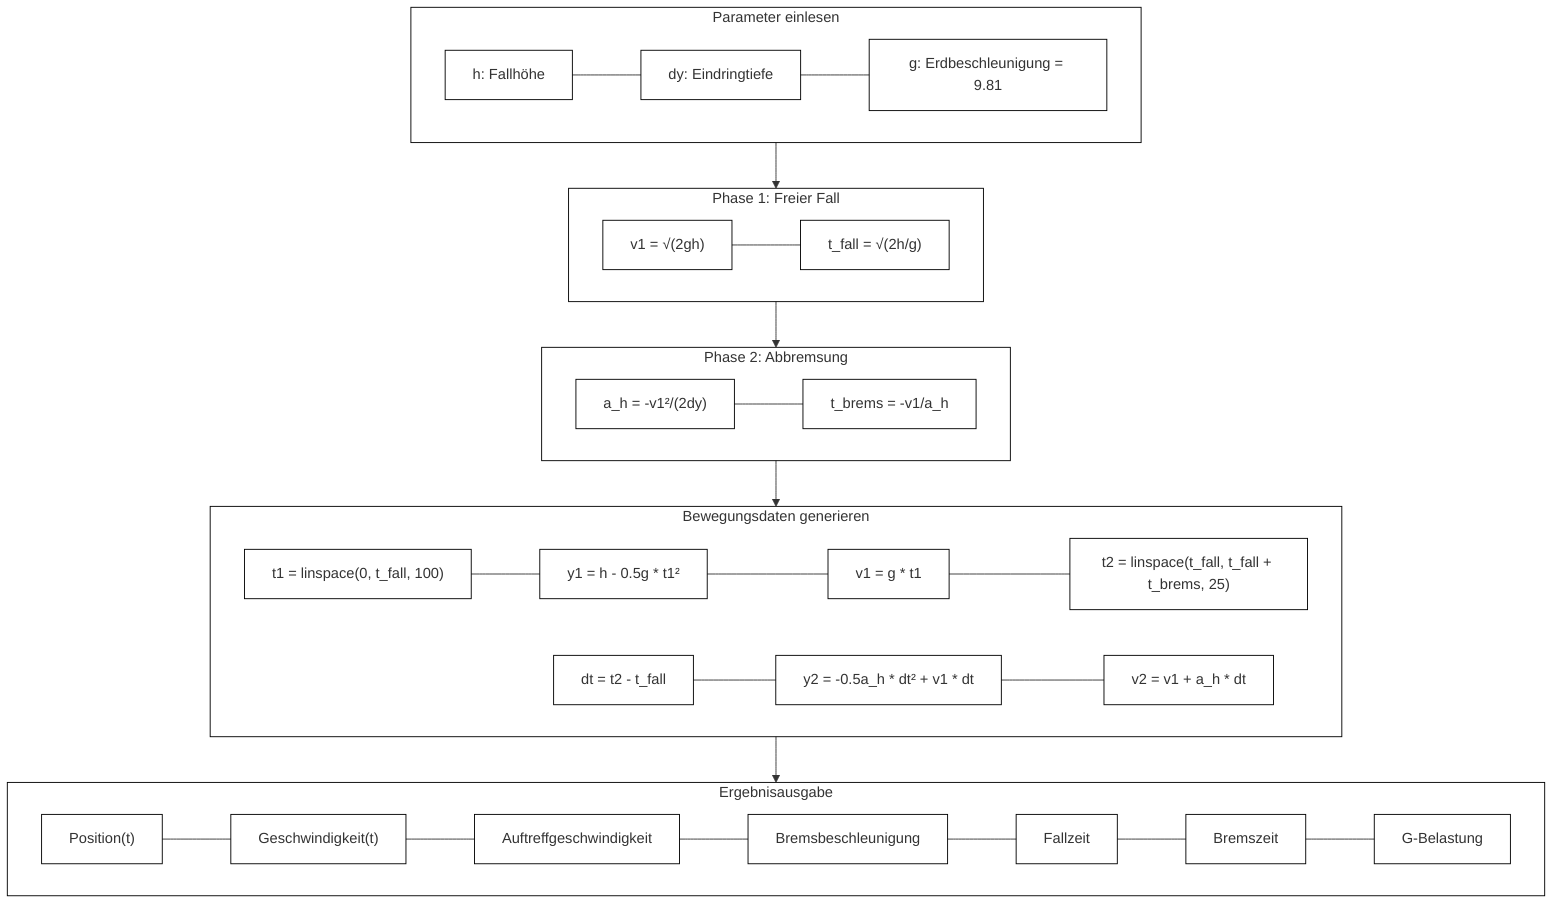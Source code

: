 flowchart TB
    classDef default fill:none,stroke:#000
    
    subgraph Input["Parameter einlesen"]
        direction LR
        I1["h: Fallhöhe"] --- I2["dy: Eindringtiefe"] --- I3["g: Erdbeschleunigung = 9.81"]
        style Input fill:none,stroke:#000
    end

    subgraph Phase1["Phase 1: Freier Fall"]
        direction LR
        P1["v1 = √(2gh)"] --- P2["t_fall = √(2h/g)"]
        style Phase1 fill:none,stroke:#000
    end

    subgraph Phase2["Phase 2: Abbremsung"]
        direction LR
        P3["a_h = -v1²/(2dy)"] --- P4["t_brems = -v1/a_h"]
        style Phase2 fill:none,stroke:#000
    end

    subgraph Calc["Bewegungsdaten generieren"]
        direction LR
        C1["t1 = linspace(0, t_fall, 100)"] --- C2["y1 = h - 0.5g * t1²"] --- C3["v1 = g * t1"] --- C4["t2 = linspace(t_fall, t_fall + t_brems, 25)"]
        C5["dt = t2 - t_fall"] --- C6["y2 = -0.5a_h * dt² + v1 * dt"] --- C7["v2 = v1 + a_h * dt"]
        style Calc fill:none,stroke:#000
    end

    subgraph Output["Ergebnisausgabe"]
        direction LR
        O1["Position(t)"] --- O2["Geschwindigkeit(t)"] --- O3["Auftreffgeschwindigkeit"] --- O4["Bremsbeschleunigung"] --- O5["Fallzeit"] --- O6["Bremszeit"] --- O7["G-Belastung"]
        style Output fill:none,stroke:#000
    end

    Input --> Phase1
    Phase1 --> Phase2
    Phase2 --> Calc
    Calc --> Output